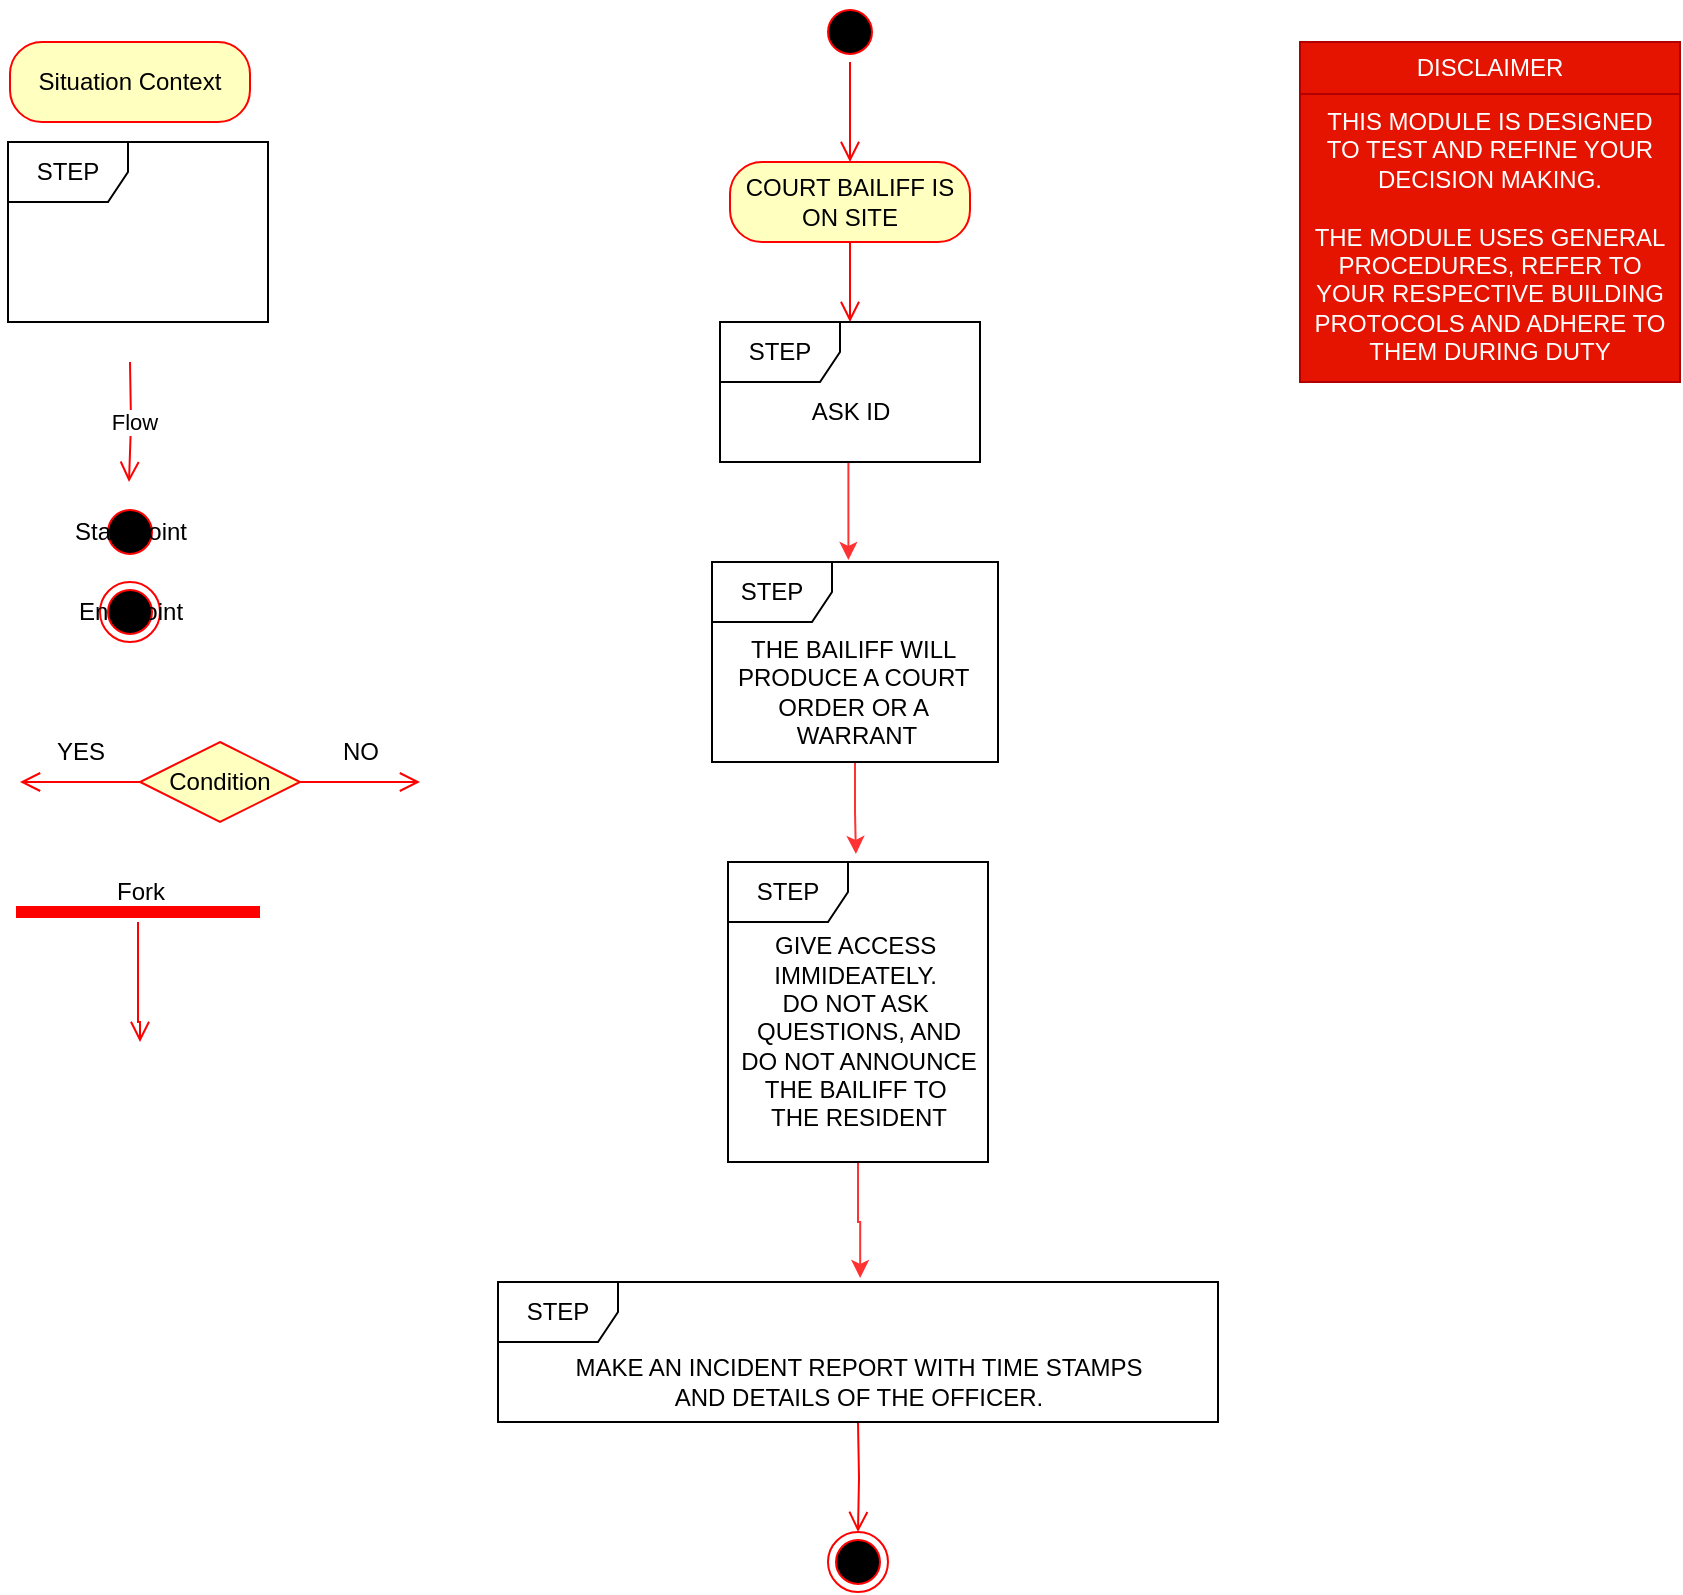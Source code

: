 <mxfile version="21.6.8" type="github">
  <diagram name="Page-1" id="8VchPdbZndg6xdBSo25u">
    <mxGraphModel dx="1434" dy="750" grid="1" gridSize="10" guides="1" tooltips="1" connect="1" arrows="1" fold="1" page="1" pageScale="1" pageWidth="850" pageHeight="1100" math="0" shadow="0">
      <root>
        <mxCell id="0" />
        <mxCell id="1" parent="0" />
        <mxCell id="lvYnx1KmHkeo_NzQNYAI-1" value="" style="ellipse;html=1;shape=startState;fillColor=#000000;strokeColor=#ff0000;" vertex="1" parent="1">
          <mxGeometry x="410" width="30" height="30" as="geometry" />
        </mxCell>
        <mxCell id="lvYnx1KmHkeo_NzQNYAI-2" value="" style="edgeStyle=orthogonalEdgeStyle;html=1;verticalAlign=bottom;endArrow=open;endSize=8;strokeColor=#ff0000;rounded=0;" edge="1" parent="1" source="lvYnx1KmHkeo_NzQNYAI-1">
          <mxGeometry relative="1" as="geometry">
            <mxPoint x="425" y="80" as="targetPoint" />
          </mxGeometry>
        </mxCell>
        <mxCell id="lvYnx1KmHkeo_NzQNYAI-3" value="COURT BAILIFF IS ON SITE" style="rounded=1;whiteSpace=wrap;html=1;arcSize=40;fontColor=#000000;fillColor=#ffffc0;strokeColor=#ff0000;" vertex="1" parent="1">
          <mxGeometry x="365" y="80" width="120" height="40" as="geometry" />
        </mxCell>
        <mxCell id="lvYnx1KmHkeo_NzQNYAI-4" value="" style="edgeStyle=orthogonalEdgeStyle;html=1;verticalAlign=bottom;endArrow=open;endSize=8;strokeColor=#ff0000;rounded=0;" edge="1" parent="1" source="lvYnx1KmHkeo_NzQNYAI-3">
          <mxGeometry relative="1" as="geometry">
            <mxPoint x="425" y="160" as="targetPoint" />
          </mxGeometry>
        </mxCell>
        <mxCell id="lvYnx1KmHkeo_NzQNYAI-5" value="Situation Context" style="rounded=1;whiteSpace=wrap;html=1;arcSize=40;fontColor=#000000;fillColor=#ffffc0;strokeColor=#ff0000;" vertex="1" parent="1">
          <mxGeometry x="5" y="20" width="120" height="40" as="geometry" />
        </mxCell>
        <mxCell id="lvYnx1KmHkeo_NzQNYAI-6" value="" style="edgeStyle=orthogonalEdgeStyle;html=1;verticalAlign=bottom;endArrow=open;endSize=8;strokeColor=#ff0000;rounded=0;" edge="1" parent="1">
          <mxGeometry relative="1" as="geometry">
            <mxPoint x="64.5" y="240" as="targetPoint" />
            <mxPoint x="65" y="180" as="sourcePoint" />
          </mxGeometry>
        </mxCell>
        <mxCell id="lvYnx1KmHkeo_NzQNYAI-7" value="Flow" style="edgeLabel;html=1;align=center;verticalAlign=middle;resizable=0;points=[];" vertex="1" connectable="0" parent="lvYnx1KmHkeo_NzQNYAI-6">
          <mxGeometry x="-0.333" y="3" relative="1" as="geometry">
            <mxPoint x="-2" y="10" as="offset" />
          </mxGeometry>
        </mxCell>
        <mxCell id="lvYnx1KmHkeo_NzQNYAI-8" value="Start Point" style="ellipse;html=1;shape=startState;fillColor=#000000;strokeColor=#ff0000;" vertex="1" parent="1">
          <mxGeometry x="50" y="250" width="30" height="30" as="geometry" />
        </mxCell>
        <mxCell id="lvYnx1KmHkeo_NzQNYAI-9" value="End Point" style="ellipse;html=1;shape=endState;fillColor=#000000;strokeColor=#ff0000;" vertex="1" parent="1">
          <mxGeometry x="50" y="290" width="30" height="30" as="geometry" />
        </mxCell>
        <mxCell id="lvYnx1KmHkeo_NzQNYAI-10" value="DISCLAIMER" style="swimlane;fontStyle=0;childLayout=stackLayout;horizontal=1;startSize=26;fillColor=#e51400;horizontalStack=0;resizeParent=1;resizeParentMax=0;resizeLast=0;collapsible=1;marginBottom=0;whiteSpace=wrap;html=1;fontColor=#ffffff;strokeColor=#B20000;" vertex="1" parent="1">
          <mxGeometry x="650" y="20" width="190" height="170" as="geometry" />
        </mxCell>
        <mxCell id="lvYnx1KmHkeo_NzQNYAI-11" value="THIS MODULE IS DESIGNED TO TEST AND REFINE YOUR DECISION MAKING. &lt;br&gt;&lt;br&gt;THE MODULE USES GENERAL PROCEDURES, REFER TO YOUR RESPECTIVE BUILDING PROTOCOLS AND ADHERE TO THEM DURING DUTY" style="text;strokeColor=#B20000;fillColor=#e51400;align=center;verticalAlign=top;spacingLeft=4;spacingRight=4;overflow=hidden;rotatable=0;points=[[0,0.5],[1,0.5]];portConstraint=eastwest;whiteSpace=wrap;html=1;fontColor=#ffffff;" vertex="1" parent="lvYnx1KmHkeo_NzQNYAI-10">
          <mxGeometry y="26" width="190" height="144" as="geometry" />
        </mxCell>
        <mxCell id="lvYnx1KmHkeo_NzQNYAI-12" value="" style="shape=line;html=1;strokeWidth=6;strokeColor=#ff0000;" vertex="1" parent="1">
          <mxGeometry x="8" y="450" width="122" height="10" as="geometry" />
        </mxCell>
        <mxCell id="lvYnx1KmHkeo_NzQNYAI-13" value="" style="edgeStyle=orthogonalEdgeStyle;html=1;verticalAlign=bottom;endArrow=open;endSize=8;strokeColor=#ff0000;rounded=0;" edge="1" parent="1" source="lvYnx1KmHkeo_NzQNYAI-12">
          <mxGeometry relative="1" as="geometry">
            <mxPoint x="70" y="520" as="targetPoint" />
            <Array as="points">
              <mxPoint x="69" y="510" />
              <mxPoint x="70" y="510" />
            </Array>
          </mxGeometry>
        </mxCell>
        <mxCell id="lvYnx1KmHkeo_NzQNYAI-14" value="Fork" style="text;html=1;align=center;verticalAlign=middle;resizable=0;points=[];autosize=1;strokeColor=none;fillColor=none;" vertex="1" parent="1">
          <mxGeometry x="45" y="430" width="50" height="30" as="geometry" />
        </mxCell>
        <mxCell id="lvYnx1KmHkeo_NzQNYAI-15" value="Condition" style="rhombus;whiteSpace=wrap;html=1;fontColor=#000000;fillColor=#ffffc0;strokeColor=#ff0000;" vertex="1" parent="1">
          <mxGeometry x="70" y="370" width="80" height="40" as="geometry" />
        </mxCell>
        <mxCell id="lvYnx1KmHkeo_NzQNYAI-16" value="" style="edgeStyle=orthogonalEdgeStyle;html=1;align=left;verticalAlign=bottom;endArrow=open;endSize=8;strokeColor=#ff0000;rounded=0;" edge="1" parent="1" source="lvYnx1KmHkeo_NzQNYAI-15">
          <mxGeometry x="-0.255" y="10" relative="1" as="geometry">
            <mxPoint x="210" y="390" as="targetPoint" />
            <mxPoint as="offset" />
          </mxGeometry>
        </mxCell>
        <mxCell id="lvYnx1KmHkeo_NzQNYAI-17" value="" style="edgeStyle=orthogonalEdgeStyle;html=1;align=left;verticalAlign=top;endArrow=open;endSize=8;strokeColor=#ff0000;rounded=0;" edge="1" parent="1">
          <mxGeometry x="0.2" y="60" relative="1" as="geometry">
            <mxPoint x="10" y="390" as="targetPoint" />
            <mxPoint x="70" y="390" as="sourcePoint" />
            <Array as="points">
              <mxPoint x="70" y="390" />
              <mxPoint x="70" y="390" />
            </Array>
            <mxPoint as="offset" />
          </mxGeometry>
        </mxCell>
        <mxCell id="lvYnx1KmHkeo_NzQNYAI-18" value="YES" style="text;html=1;align=center;verticalAlign=middle;resizable=0;points=[];autosize=1;strokeColor=none;fillColor=none;" vertex="1" parent="1">
          <mxGeometry x="15" y="360" width="50" height="30" as="geometry" />
        </mxCell>
        <mxCell id="lvYnx1KmHkeo_NzQNYAI-19" value="NO" style="text;html=1;align=center;verticalAlign=middle;resizable=0;points=[];autosize=1;strokeColor=none;fillColor=none;" vertex="1" parent="1">
          <mxGeometry x="160" y="360" width="40" height="30" as="geometry" />
        </mxCell>
        <mxCell id="lvYnx1KmHkeo_NzQNYAI-20" value="STEP" style="shape=umlFrame;whiteSpace=wrap;html=1;pointerEvents=0;" vertex="1" parent="1">
          <mxGeometry x="4" y="70" width="130" height="90" as="geometry" />
        </mxCell>
        <mxCell id="lvYnx1KmHkeo_NzQNYAI-36" style="edgeStyle=orthogonalEdgeStyle;rounded=0;orthogonalLoop=1;jettySize=auto;html=1;entryX=0.477;entryY=-0.01;entryDx=0;entryDy=0;entryPerimeter=0;strokeColor=#FF3333;" edge="1" parent="1" source="lvYnx1KmHkeo_NzQNYAI-23" target="lvYnx1KmHkeo_NzQNYAI-26">
          <mxGeometry relative="1" as="geometry">
            <Array as="points">
              <mxPoint x="425" y="255" />
            </Array>
          </mxGeometry>
        </mxCell>
        <mxCell id="lvYnx1KmHkeo_NzQNYAI-23" value="STEP" style="shape=umlFrame;whiteSpace=wrap;html=1;pointerEvents=0;" vertex="1" parent="1">
          <mxGeometry x="360" y="160" width="130" height="70" as="geometry" />
        </mxCell>
        <mxCell id="lvYnx1KmHkeo_NzQNYAI-24" value="ASK ID" style="text;html=1;align=center;verticalAlign=middle;resizable=0;points=[];autosize=1;strokeColor=none;fillColor=none;" vertex="1" parent="1">
          <mxGeometry x="395" y="190" width="60" height="30" as="geometry" />
        </mxCell>
        <mxCell id="lvYnx1KmHkeo_NzQNYAI-35" style="edgeStyle=orthogonalEdgeStyle;rounded=0;orthogonalLoop=1;jettySize=auto;html=1;entryX=0.492;entryY=-0.027;entryDx=0;entryDy=0;entryPerimeter=0;strokeColor=#FF3333;" edge="1" parent="1" source="lvYnx1KmHkeo_NzQNYAI-26" target="lvYnx1KmHkeo_NzQNYAI-28">
          <mxGeometry relative="1" as="geometry" />
        </mxCell>
        <mxCell id="lvYnx1KmHkeo_NzQNYAI-26" value="STEP" style="shape=umlFrame;whiteSpace=wrap;html=1;pointerEvents=0;" vertex="1" parent="1">
          <mxGeometry x="356" y="280" width="143" height="100" as="geometry" />
        </mxCell>
        <mxCell id="lvYnx1KmHkeo_NzQNYAI-27" value="THE BAILIFF WILL&amp;nbsp;&lt;br&gt;PRODUCE A COURT&amp;nbsp;&lt;br&gt;ORDER OR A&amp;nbsp;&lt;br&gt;WARRANT" style="text;html=1;align=center;verticalAlign=middle;resizable=0;points=[];autosize=1;strokeColor=none;fillColor=none;" vertex="1" parent="1">
          <mxGeometry x="357.5" y="310" width="140" height="70" as="geometry" />
        </mxCell>
        <mxCell id="lvYnx1KmHkeo_NzQNYAI-37" style="edgeStyle=orthogonalEdgeStyle;rounded=0;orthogonalLoop=1;jettySize=auto;html=1;entryX=0.503;entryY=-0.029;entryDx=0;entryDy=0;entryPerimeter=0;strokeColor=#FF3333;" edge="1" parent="1" source="lvYnx1KmHkeo_NzQNYAI-28" target="lvYnx1KmHkeo_NzQNYAI-33">
          <mxGeometry relative="1" as="geometry" />
        </mxCell>
        <mxCell id="lvYnx1KmHkeo_NzQNYAI-28" value="STEP" style="shape=umlFrame;whiteSpace=wrap;html=1;pointerEvents=0;" vertex="1" parent="1">
          <mxGeometry x="364" y="430" width="130" height="150" as="geometry" />
        </mxCell>
        <mxCell id="lvYnx1KmHkeo_NzQNYAI-29" value="GIVE ACCESS&amp;nbsp;&lt;br&gt;IMMIDEATELY.&amp;nbsp;&lt;br&gt;DO NOT ASK&amp;nbsp;&lt;br&gt;QUESTIONS, AND&lt;br&gt;DO NOT ANNOUNCE&lt;br&gt;THE BAILIFF TO&amp;nbsp;&lt;br&gt;THE RESIDENT" style="text;html=1;align=center;verticalAlign=middle;resizable=0;points=[];autosize=1;strokeColor=none;fillColor=none;" vertex="1" parent="1">
          <mxGeometry x="359" y="460" width="140" height="110" as="geometry" />
        </mxCell>
        <mxCell id="lvYnx1KmHkeo_NzQNYAI-30" value="" style="edgeStyle=orthogonalEdgeStyle;html=1;verticalAlign=bottom;endArrow=open;endSize=8;strokeColor=#ff0000;rounded=0;" edge="1" parent="1" target="lvYnx1KmHkeo_NzQNYAI-31">
          <mxGeometry relative="1" as="geometry">
            <mxPoint x="429" y="780" as="targetPoint" />
            <mxPoint x="429.0" y="710" as="sourcePoint" />
          </mxGeometry>
        </mxCell>
        <mxCell id="lvYnx1KmHkeo_NzQNYAI-31" value="" style="ellipse;html=1;shape=endState;fillColor=#000000;strokeColor=#ff0000;" vertex="1" parent="1">
          <mxGeometry x="414" y="765" width="30" height="30" as="geometry" />
        </mxCell>
        <mxCell id="lvYnx1KmHkeo_NzQNYAI-32" value="MAKE AN INCIDENT REPORT WITH TIME STAMPS &lt;br&gt;AND DETAILS OF THE OFFICER." style="text;html=1;align=center;verticalAlign=middle;resizable=0;points=[];autosize=1;strokeColor=none;fillColor=none;" vertex="1" parent="1">
          <mxGeometry x="274" y="670" width="310" height="40" as="geometry" />
        </mxCell>
        <mxCell id="lvYnx1KmHkeo_NzQNYAI-33" value="STEP" style="shape=umlFrame;whiteSpace=wrap;html=1;pointerEvents=0;" vertex="1" parent="1">
          <mxGeometry x="249" y="640" width="360" height="70" as="geometry" />
        </mxCell>
      </root>
    </mxGraphModel>
  </diagram>
</mxfile>

